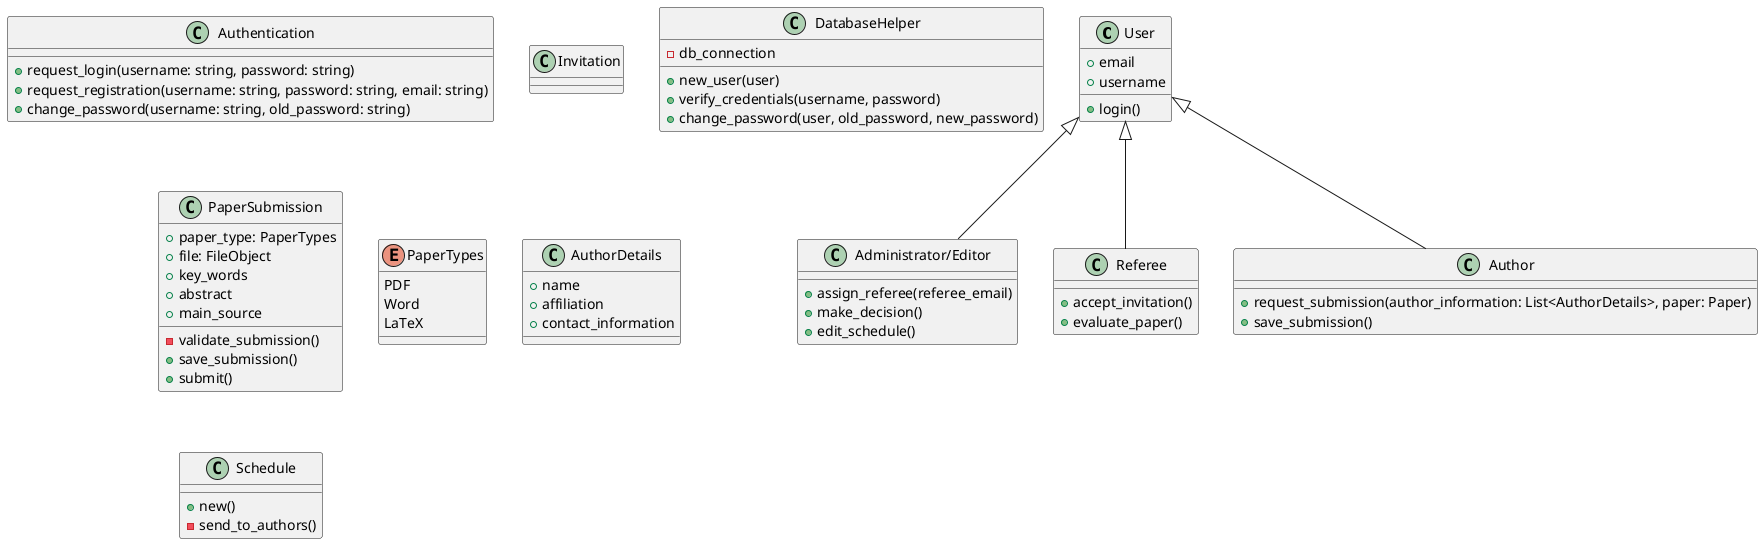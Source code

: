 @startuml

class User {
      +email
      +username
      +login()
}

class Authentication{
      +request_login(username: string, password: string)
      +request_registration(username: string, password: string, email: string)
      +change_password(username: string, old_password: string)
}

class "Administrator/Editor" {
      +assign_referee(referee_email)
      +make_decision()
      +edit_schedule()
}

class Invitation {

}

class Referee {
      +accept_invitation()
      +evaluate_paper()
}

class DatabaseHelper {
      -db_connection
      +new_user(user)
      +verify_credentials(username, password)
      +change_password(user, old_password, new_password)
}


'remember to limit the size to 7MB'
class PaperSubmission {
      +paper_type: PaperTypes
      +file: FileObject
      +key_words
      +abstract
      +main_source

      -validate_submission()
      +save_submission()
      +submit()
}

enum PaperTypes {
     PDF
     Word
     LaTeX
}

class AuthorDetails {
      +name
      +affiliation
      +contact_information
 }

class Author {
      +request_submission(author_information: List<AuthorDetails>, paper: Paper)
      +save_submission()
}

class Schedule {
      +new()
      -send_to_authors()
}

User <|-- "Administrator/Editor"
User <|-- Referee
User <|-- Author
@enduml
